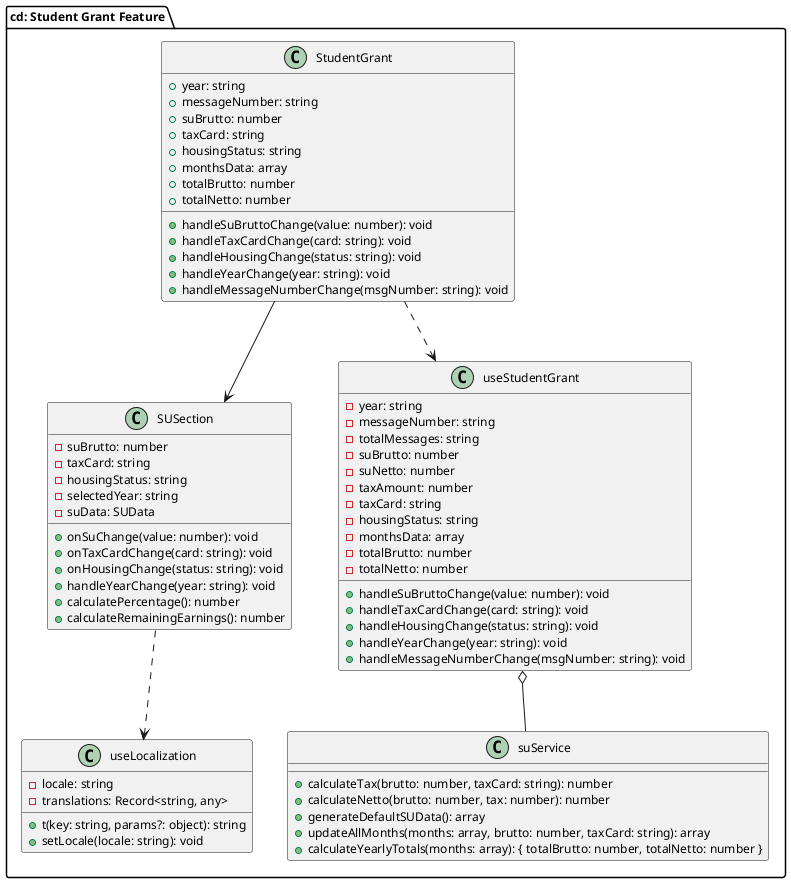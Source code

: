 @startuml StudentGrant Component Class Diagram

!define FONT_SIZE 12
!define TITLE_SIZE 20
skinparam defaultFontSize $FONT_SIZE
skinparam titleFontSize $TITLE_SIZE
skinparam classFontSize $FONT_SIZE

package "cd: Student Grant Feature" {
' Define main components for StudentGrant functionality
  class StudentGrant {
    + year: string
    + messageNumber: string
    + suBrutto: number
    + taxCard: string
    + housingStatus: string
    + monthsData: array
    + totalBrutto: number
    + totalNetto: number
    + handleSuBruttoChange(value: number): void
    + handleTaxCardChange(card: string): void
    + handleHousingChange(status: string): void
    + handleYearChange(year: string): void
    + handleMessageNumberChange(msgNumber: string): void
  }


  class SUSection {
    - suBrutto: number
    - taxCard: string
    - housingStatus: string
    - selectedYear: string
    - suData: SUData
    + onSuChange(value: number): void
    + onTaxCardChange(card: string): void
    + onHousingChange(status: string): void
    + handleYearChange(year: string): void
    + calculatePercentage(): number
    + calculateRemainingEarnings(): number
  }

  class suService {
    + calculateTax(brutto: number, taxCard: string): number
    + calculateNetto(brutto: number, tax: number): number
    + generateDefaultSUData(): array
    + updateAllMonths(months: array, brutto: number, taxCard: string): array
    + calculateYearlyTotals(months: array): { totalBrutto: number, totalNetto: number }
  }
  


  class useStudentGrant {
    - year: string
    - messageNumber: string
    - totalMessages: string
    - suBrutto: number
    - suNetto: number
    - taxAmount: number
    - taxCard: string
    - housingStatus: string
    - monthsData: array
    - totalBrutto: number
    - totalNetto: number
    + handleSuBruttoChange(value: number): void
    + handleTaxCardChange(card: string): void
    + handleHousingChange(status: string): void
    + handleYearChange(year: string): void
    + handleMessageNumberChange(msgNumber: string): void
  }
  
  class useLocalization {
    - locale: string
    - translations: Record<string, any>
    + t(key: string, params?: object): string
    + setLocale(locale: string): void
  }

}
' Define relationships with proper UML notation
' Page to Component associations
StudentGrant --> SUSection

' Component to Hook dependencies
StudentGrant ..> useStudentGrant
SUSection ..> useLocalization

' Hook to Service dependencies
useStudentGrant o-- suService


@enduml 